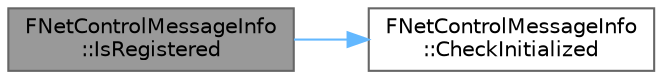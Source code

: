 digraph "FNetControlMessageInfo::IsRegistered"
{
 // INTERACTIVE_SVG=YES
 // LATEX_PDF_SIZE
  bgcolor="transparent";
  edge [fontname=Helvetica,fontsize=10,labelfontname=Helvetica,labelfontsize=10];
  node [fontname=Helvetica,fontsize=10,shape=box,height=0.2,width=0.4];
  rankdir="LR";
  Node1 [id="Node000001",label="FNetControlMessageInfo\l::IsRegistered",height=0.2,width=0.4,color="gray40", fillcolor="grey60", style="filled", fontcolor="black",tooltip=" "];
  Node1 -> Node2 [id="edge1_Node000001_Node000002",color="steelblue1",style="solid",tooltip=" "];
  Node2 [id="Node000002",label="FNetControlMessageInfo\l::CheckInitialized",height=0.2,width=0.4,color="grey40", fillcolor="white", style="filled",URL="$d7/db7/classFNetControlMessageInfo.html#a54dc4b392c39ec66c3382e6a7fb31534",tooltip=" "];
}
